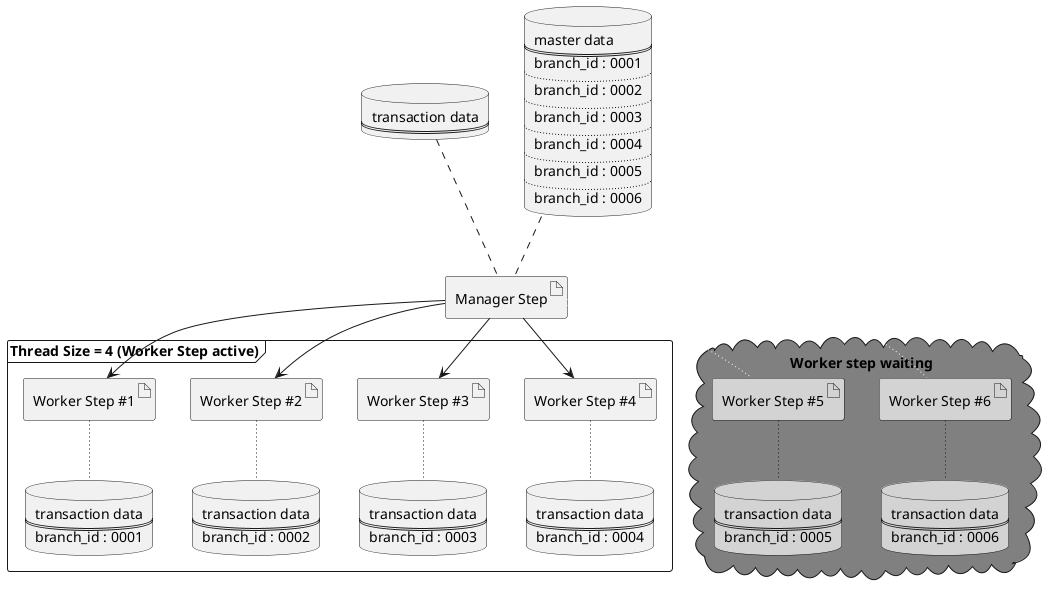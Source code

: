 @startuml

artifact "Manager Step" as manager
database dbm [
master data
====
branch_id : 0001
....
branch_id : 0002
....
branch_id : 0003
....
branch_id : 0004
....
branch_id : 0005
....
branch_id : 0006
]

database db0 [
transaction data
====
]

frame "Thread Size = 4 (Worker Step active)" {
  artifact "Worker Step #4" as worker4
  artifact "Worker Step #3" as worker3
  artifact "Worker Step #2" as worker2
  artifact "Worker Step #1" as worker1

database db1 [
transaction data
====
branch_id : 0001
]

database db2 [
transaction data
====
branch_id : 0002
]

database db3 [
transaction data
====
branch_id : 0003
]

database db4 [
transaction data
====
branch_id : 0004
]

}

cloud  "Worker step waiting" #gray {
  artifact "Worker Step #6" as worker6 #lightgray
  artifact "Worker Step #5" as worker5 #lightgray
  database db5  #lightgray [
  transaction data
  ====
  branch_id : 0005
  ]
  database db6  #lightgray [
  transaction data
  ====
  branch_id : 0006
  ]

}

manager .up. dbm
manager .up. db0

manager -down-> worker1
manager -down-> worker2
manager -down-> worker3
manager -down-> worker4

manager ~down~ worker5 #white
manager ~down~ worker6 #white

worker1 ~down~ db1
worker2 ~down~ db2
worker3 ~down~ db3
worker4 ~down~ db4

worker5 ~down~ db5
worker6 ~down~ db6


'Set styles such as format and color of each figure
skinparam Note {
  BackgroundColor #b1f8fa
  BorderColor black
}

skinparam Class {
  BorderColor black
  ArrowColor black
}

skinparam Activity {
  BorderColor black
  ArrowColor black
}

skinparam Sequence {
  BorderColor black
  ActorBorderColor black
  ArrowColor black
  LifeLineBorderColor black
  BoxLineColor black
  ParticipantBorderColor black
}

skinparam componentStyle uml2

skinparam Component {
  BorderColor black
  ArrowColor black
}

skinparam Interface {
  BorderColor black
  ArrowColor black
}

@enduml
